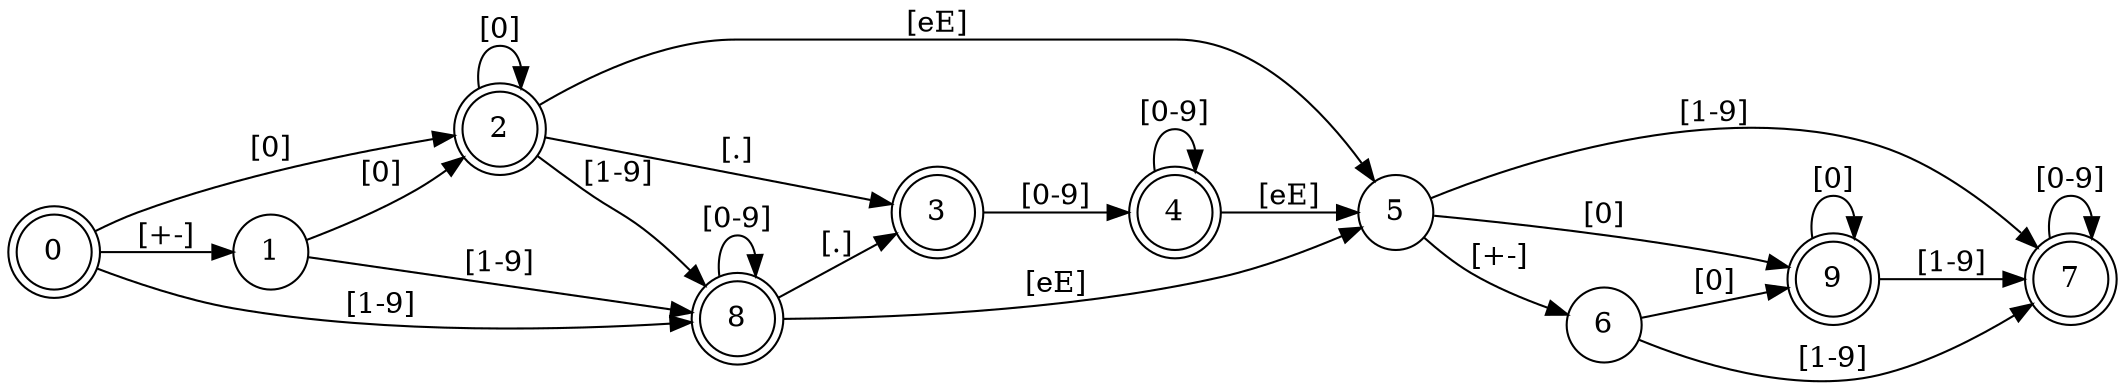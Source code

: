 digraph fsm_floating_point {
    rankdir=LR;
    node [shape=doublecircle]; 0, 2, 3, 4, 7, 8, 9;
    node [shape=circle];
    0 -> 1 [label="[+-]"];
    0 -> 2 [label="[0]"];
    1 -> 2 [label="[0]"];
    2 -> 2 [label="[0]"];
    2 -> 8 [label="[1-9]"];
    0 -> 8 [label="[1-9]"];
    1 -> 8 [label="[1-9]"];
    8 -> 8 [label="[0-9]"];
    2 -> 3 [label="[.]"];
    8 -> 3 [label="[.]"];
    3 -> 4 [label="[0-9]"];
    4 -> 4 [label="[0-9]"];
    2 -> 5 [label="[eE]"];
    4 -> 5 [label="[eE]"];
    8 -> 5 [label="[eE]"];
    5 -> 6 [label="[+-]"];
    5 -> 7 [label="[1-9]"];
    6 -> 7 [label="[1-9]"];
    7 -> 7 [label="[0-9]"];
    5 -> 9 [label="[0]"];
    6 -> 9 [label="[0]"];
    9 -> 7 [label="[1-9]"];
    9 -> 9 [label="[0]"];
}

